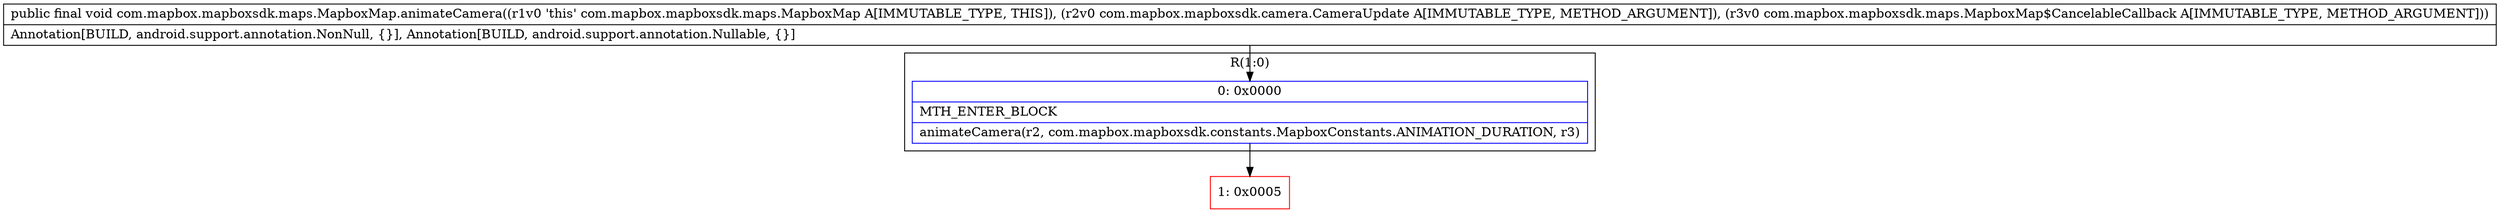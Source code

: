 digraph "CFG forcom.mapbox.mapboxsdk.maps.MapboxMap.animateCamera(Lcom\/mapbox\/mapboxsdk\/camera\/CameraUpdate;Lcom\/mapbox\/mapboxsdk\/maps\/MapboxMap$CancelableCallback;)V" {
subgraph cluster_Region_730769313 {
label = "R(1:0)";
node [shape=record,color=blue];
Node_0 [shape=record,label="{0\:\ 0x0000|MTH_ENTER_BLOCK\l|animateCamera(r2, com.mapbox.mapboxsdk.constants.MapboxConstants.ANIMATION_DURATION, r3)\l}"];
}
Node_1 [shape=record,color=red,label="{1\:\ 0x0005}"];
MethodNode[shape=record,label="{public final void com.mapbox.mapboxsdk.maps.MapboxMap.animateCamera((r1v0 'this' com.mapbox.mapboxsdk.maps.MapboxMap A[IMMUTABLE_TYPE, THIS]), (r2v0 com.mapbox.mapboxsdk.camera.CameraUpdate A[IMMUTABLE_TYPE, METHOD_ARGUMENT]), (r3v0 com.mapbox.mapboxsdk.maps.MapboxMap$CancelableCallback A[IMMUTABLE_TYPE, METHOD_ARGUMENT]))  | Annotation[BUILD, android.support.annotation.NonNull, \{\}], Annotation[BUILD, android.support.annotation.Nullable, \{\}]\l}"];
MethodNode -> Node_0;
Node_0 -> Node_1;
}

